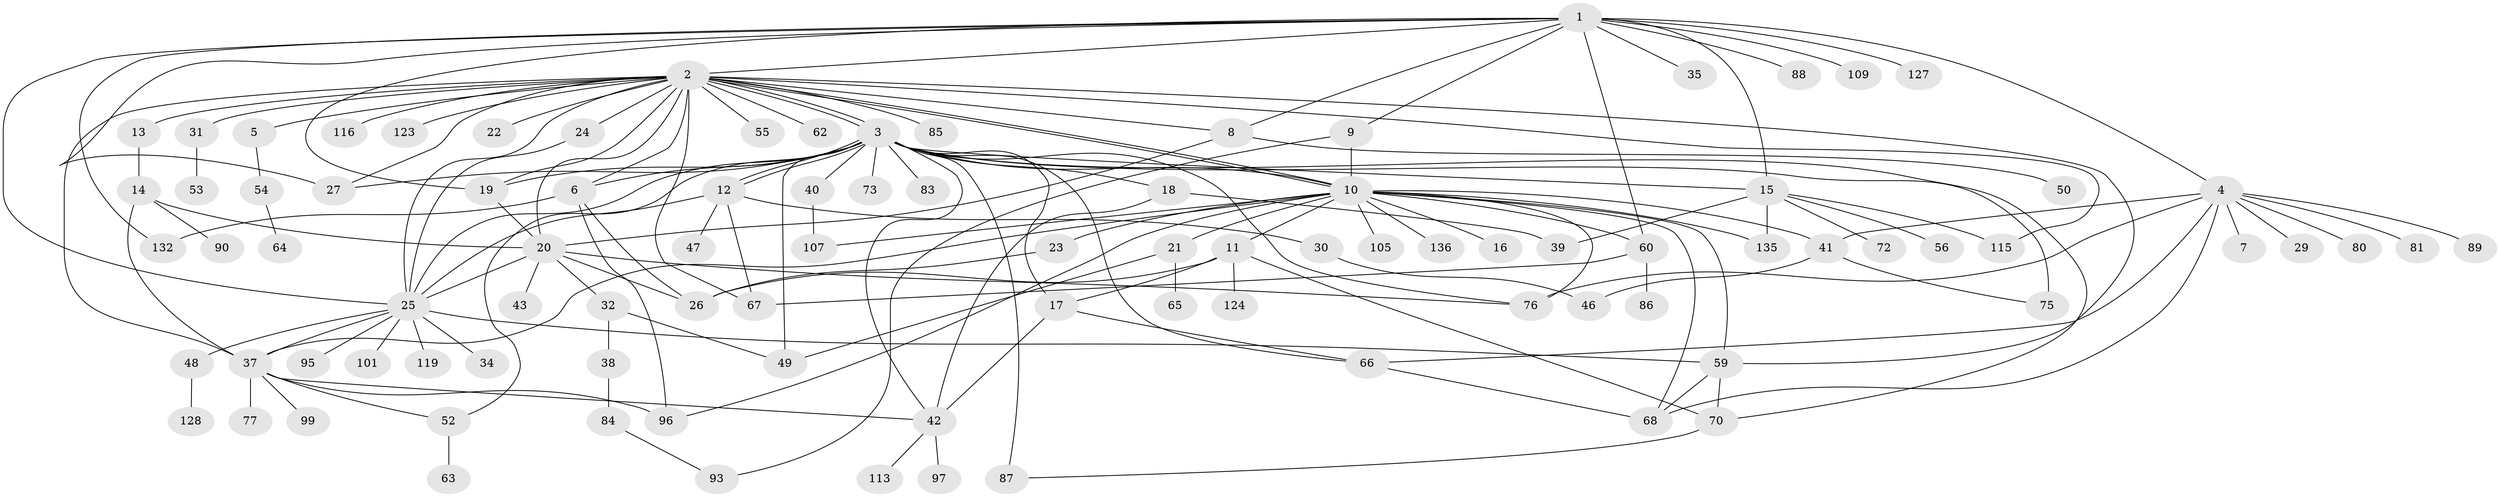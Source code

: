 // original degree distribution, {14: 0.007352941176470588, 27: 0.007352941176470588, 22: 0.007352941176470588, 10: 0.007352941176470588, 2: 0.25735294117647056, 5: 0.051470588235294115, 1: 0.39705882352941174, 4: 0.11029411764705882, 3: 0.10294117647058823, 19: 0.007352941176470588, 7: 0.029411764705882353, 8: 0.007352941176470588, 13: 0.007352941176470588}
// Generated by graph-tools (version 1.1) at 2025/18/03/04/25 18:18:17]
// undirected, 95 vertices, 154 edges
graph export_dot {
graph [start="1"]
  node [color=gray90,style=filled];
  1;
  2;
  3 [super="+79+91+108+100+102+121+36"];
  4;
  5;
  6;
  7;
  8;
  9;
  10;
  11;
  12;
  13;
  14;
  15;
  16;
  17;
  18;
  19 [super="+94+117+44"];
  20 [super="+98+74"];
  21 [super="+28+33+57"];
  22;
  23;
  24;
  25 [super="+45"];
  26 [super="+58+126"];
  27 [super="+106"];
  29;
  30;
  31 [super="+134"];
  32;
  34;
  35;
  37 [super="+51+129+82"];
  38;
  39 [super="+71"];
  40;
  41;
  42;
  43;
  46;
  47;
  48;
  49 [super="+131"];
  50;
  52;
  53;
  54;
  55;
  56;
  59 [super="+78"];
  60 [super="+61"];
  62;
  63;
  64;
  65;
  66;
  67 [super="+120"];
  68 [super="+92+103"];
  70;
  72;
  73;
  75;
  76;
  77;
  80;
  81;
  83;
  84;
  85;
  86;
  87;
  88;
  89 [super="+125"];
  90;
  93;
  95;
  96 [super="+104"];
  97;
  99;
  101;
  105;
  107;
  109;
  113;
  115;
  116;
  119;
  123;
  124;
  127;
  128;
  132;
  135;
  136;
  1 -- 2;
  1 -- 4;
  1 -- 8;
  1 -- 9;
  1 -- 15;
  1 -- 25;
  1 -- 27;
  1 -- 35;
  1 -- 88;
  1 -- 109;
  1 -- 127;
  1 -- 132;
  1 -- 19;
  1 -- 60;
  2 -- 3 [weight=2];
  2 -- 3;
  2 -- 5;
  2 -- 6;
  2 -- 8;
  2 -- 10;
  2 -- 10;
  2 -- 13;
  2 -- 19 [weight=2];
  2 -- 22;
  2 -- 24;
  2 -- 25;
  2 -- 27;
  2 -- 31;
  2 -- 55;
  2 -- 62;
  2 -- 67;
  2 -- 85;
  2 -- 115;
  2 -- 116;
  2 -- 123;
  2 -- 59;
  2 -- 37;
  2 -- 20;
  3 -- 6;
  3 -- 10;
  3 -- 12 [weight=2];
  3 -- 12;
  3 -- 15;
  3 -- 18;
  3 -- 27 [weight=2];
  3 -- 40;
  3 -- 49;
  3 -- 73;
  3 -- 75 [weight=2];
  3 -- 76;
  3 -- 83;
  3 -- 52;
  3 -- 87;
  3 -- 66;
  3 -- 70;
  3 -- 25;
  3 -- 42;
  3 -- 17;
  3 -- 19;
  4 -- 7;
  4 -- 29;
  4 -- 41;
  4 -- 66;
  4 -- 68;
  4 -- 76;
  4 -- 80;
  4 -- 81;
  4 -- 89;
  5 -- 54;
  6 -- 96;
  6 -- 132;
  6 -- 26;
  8 -- 20;
  8 -- 50;
  9 -- 10;
  9 -- 93;
  10 -- 11;
  10 -- 16;
  10 -- 21;
  10 -- 23;
  10 -- 37;
  10 -- 41;
  10 -- 60;
  10 -- 76;
  10 -- 105;
  10 -- 107;
  10 -- 135;
  10 -- 136;
  10 -- 96;
  10 -- 59;
  10 -- 68;
  11 -- 17;
  11 -- 26;
  11 -- 70;
  11 -- 124;
  12 -- 25;
  12 -- 30;
  12 -- 47;
  12 -- 67;
  13 -- 14;
  14 -- 20;
  14 -- 90;
  14 -- 37;
  15 -- 39;
  15 -- 56;
  15 -- 72;
  15 -- 115;
  15 -- 135;
  17 -- 42;
  17 -- 66;
  18 -- 42;
  18 -- 39;
  19 -- 20;
  20 -- 25;
  20 -- 32;
  20 -- 43;
  20 -- 26;
  20 -- 76;
  21 -- 49;
  21 -- 65;
  23 -- 26;
  24 -- 25;
  25 -- 34;
  25 -- 48;
  25 -- 59;
  25 -- 95;
  25 -- 119;
  25 -- 37;
  25 -- 101;
  30 -- 46;
  31 -- 53;
  32 -- 38;
  32 -- 49;
  37 -- 42 [weight=2];
  37 -- 77;
  37 -- 96;
  37 -- 99;
  37 -- 52;
  38 -- 84;
  40 -- 107;
  41 -- 46;
  41 -- 75;
  42 -- 97;
  42 -- 113;
  48 -- 128;
  52 -- 63;
  54 -- 64;
  59 -- 68;
  59 -- 70;
  60 -- 67;
  60 -- 86;
  66 -- 68;
  70 -- 87;
  84 -- 93;
}

